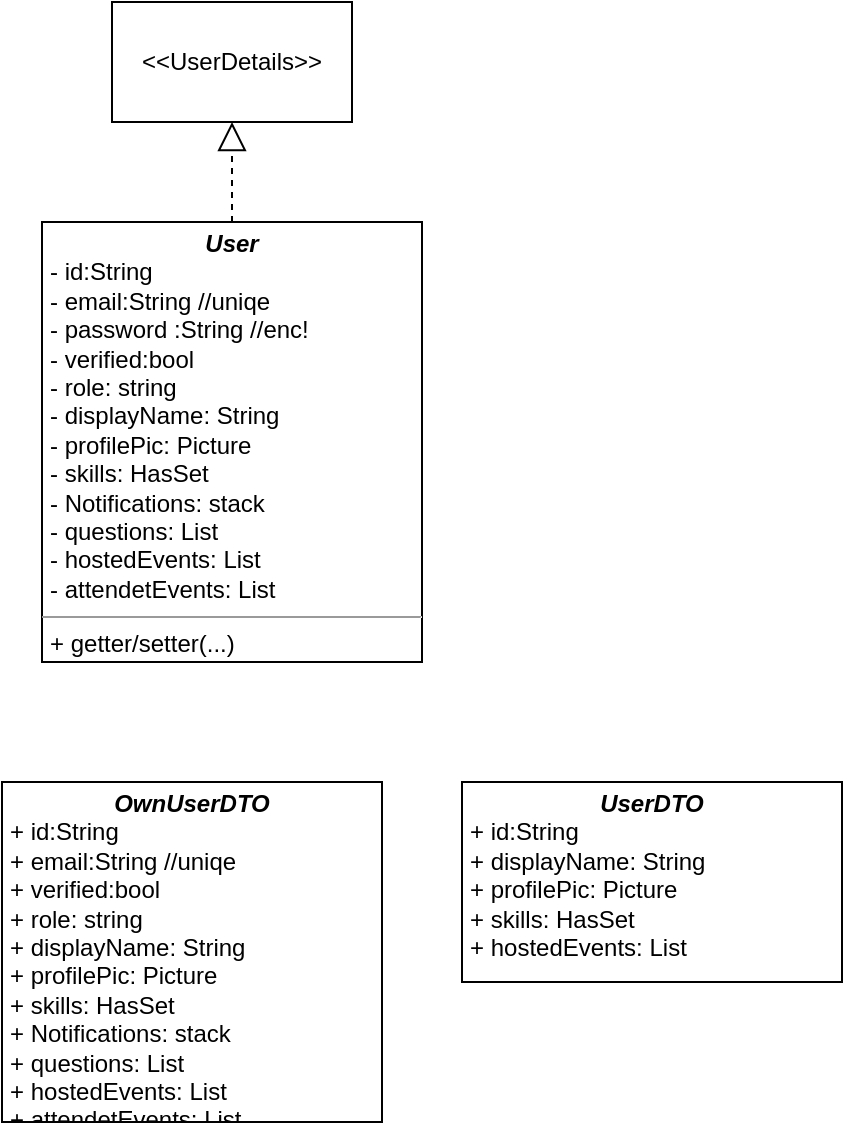 <mxfile version="26.2.9">
  <diagram name="Page-1" id="c4acf3e9-155e-7222-9cf6-157b1a14988f">
    <mxGraphModel dx="504" dy="768" grid="1" gridSize="10" guides="1" tooltips="1" connect="1" arrows="1" fold="1" page="1" pageScale="1" pageWidth="850" pageHeight="1100" background="none" math="0" shadow="0">
      <root>
        <mxCell id="0" />
        <mxCell id="1" parent="0" />
        <mxCell id="IUhZ6zbYih3CyhkH1RtU-1" value="&lt;p style=&quot;margin:0px;margin-top:4px;text-align:center;&quot;&gt;&lt;i style=&quot;background-color: transparent; color: light-dark(rgb(0, 0, 0), rgb(255, 255, 255));&quot;&gt;&lt;b&gt;User&lt;/b&gt;&lt;/i&gt;&lt;/p&gt;&lt;p style=&quot;margin:0px;margin-left:4px;&quot;&gt;- id:String&lt;/p&gt;&lt;p style=&quot;margin:0px;margin-left:4px;&quot;&gt;- email:String //uniqe&lt;/p&gt;&lt;p style=&quot;margin:0px;margin-left:4px;&quot;&gt;- password :String //enc!&lt;/p&gt;&lt;p style=&quot;margin:0px;margin-left:4px;&quot;&gt;- verified:bool&lt;/p&gt;&lt;p style=&quot;margin:0px;margin-left:4px;&quot;&gt;- role: string&lt;/p&gt;&lt;p style=&quot;margin:0px;margin-left:4px;&quot;&gt;- displayName: String&lt;br&gt;- profilePic: Picture&lt;br&gt;&lt;/p&gt;&lt;p style=&quot;margin:0px;margin-left:4px;&quot;&gt;- skills: HasSet&lt;/p&gt;&lt;p style=&quot;margin:0px;margin-left:4px;&quot;&gt;- Notifications: stack&lt;/p&gt;&lt;p style=&quot;margin:0px;margin-left:4px;&quot;&gt;- questions: Lis&lt;span style=&quot;background-color: transparent; color: light-dark(rgb(0, 0, 0), rgb(255, 255, 255));&quot;&gt;t&lt;/span&gt;&lt;/p&gt;&lt;p style=&quot;margin:0px;margin-left:4px;&quot;&gt;&lt;span style=&quot;background-color: transparent; color: light-dark(rgb(0, 0, 0), rgb(255, 255, 255));&quot;&gt;- hostedEvents: List&lt;/span&gt;&lt;/p&gt;&lt;p style=&quot;margin:0px;margin-left:4px;&quot;&gt;&lt;span style=&quot;background-color: transparent; color: light-dark(rgb(0, 0, 0), rgb(255, 255, 255));&quot;&gt;- attendetEvents: List&lt;/span&gt;&lt;/p&gt;&lt;hr size=&quot;1&quot;&gt;&lt;p style=&quot;margin:0px;margin-left:4px;&quot;&gt;+ getter/setter(...)&lt;/p&gt;" style="verticalAlign=top;align=left;overflow=fill;fontSize=12;fontFamily=Helvetica;html=1;rounded=0;shadow=0;comic=0;labelBackgroundColor=none;strokeWidth=1" vertex="1" parent="1">
          <mxGeometry x="60" y="140" width="190" height="220" as="geometry" />
        </mxCell>
        <mxCell id="IUhZ6zbYih3CyhkH1RtU-2" value="&amp;lt;&amp;lt;UserDetails&amp;gt;&amp;gt;" style="rounded=0;whiteSpace=wrap;html=1;" vertex="1" parent="1">
          <mxGeometry x="95" y="30" width="120" height="60" as="geometry" />
        </mxCell>
        <mxCell id="IUhZ6zbYih3CyhkH1RtU-3" value="" style="endArrow=block;dashed=1;endFill=0;endSize=12;html=1;rounded=0;entryX=0.5;entryY=1;entryDx=0;entryDy=0;exitX=0.5;exitY=0;exitDx=0;exitDy=0;" edge="1" parent="1" source="IUhZ6zbYih3CyhkH1RtU-1" target="IUhZ6zbYih3CyhkH1RtU-2">
          <mxGeometry width="160" relative="1" as="geometry">
            <mxPoint x="70" y="70" as="sourcePoint" />
            <mxPoint x="230" y="70" as="targetPoint" />
          </mxGeometry>
        </mxCell>
        <mxCell id="IUhZ6zbYih3CyhkH1RtU-4" value="&lt;p style=&quot;margin:0px;margin-top:4px;text-align:center;&quot;&gt;&lt;i style=&quot;background-color: transparent; color: light-dark(rgb(0, 0, 0), rgb(255, 255, 255));&quot;&gt;&lt;b&gt;OwnUserDTO&lt;/b&gt;&lt;/i&gt;&lt;/p&gt;&lt;p style=&quot;margin: 0px 0px 0px 4px;&quot;&gt;+ id:String&lt;/p&gt;&lt;p style=&quot;margin:0px;margin-left:4px;&quot;&gt;&lt;span style=&quot;background-color: transparent; color: light-dark(rgb(0, 0, 0), rgb(255, 255, 255));&quot;&gt;+ email:String //uniqe&lt;/span&gt;&lt;/p&gt;&lt;p style=&quot;margin:0px;margin-left:4px;&quot;&gt;&lt;span style=&quot;background-color: transparent; color: light-dark(rgb(0, 0, 0), rgb(255, 255, 255));&quot;&gt;+ verified:bool&lt;/span&gt;&lt;/p&gt;&lt;p style=&quot;margin:0px;margin-left:4px;&quot;&gt;&lt;span style=&quot;background-color: transparent; color: light-dark(rgb(0, 0, 0), rgb(255, 255, 255));&quot;&gt;+ role: string&lt;/span&gt;&lt;/p&gt;&lt;p style=&quot;margin:0px;margin-left:4px;&quot;&gt;+ displayName: String&lt;br&gt;+ profilePic: Picture&lt;br&gt;&lt;/p&gt;&lt;p style=&quot;margin:0px;margin-left:4px;&quot;&gt;+ skills: HasSet&lt;/p&gt;&lt;p style=&quot;margin:0px;margin-left:4px;&quot;&gt;+ Notifications: stack&lt;/p&gt;&lt;p style=&quot;margin:0px;margin-left:4px;&quot;&gt;+ questions: Lis&lt;span style=&quot;background-color: transparent; color: light-dark(rgb(0, 0, 0), rgb(255, 255, 255));&quot;&gt;t&lt;/span&gt;&lt;/p&gt;&lt;p style=&quot;margin:0px;margin-left:4px;&quot;&gt;&lt;span style=&quot;background-color: transparent; color: light-dark(rgb(0, 0, 0), rgb(255, 255, 255));&quot;&gt;+ hostedEvents: List&lt;/span&gt;&lt;/p&gt;&lt;p style=&quot;margin:0px;margin-left:4px;&quot;&gt;&lt;span style=&quot;background-color: transparent; color: light-dark(rgb(0, 0, 0), rgb(255, 255, 255));&quot;&gt;+ attendetEvents: List&lt;/span&gt;&lt;/p&gt;" style="verticalAlign=top;align=left;overflow=fill;fontSize=12;fontFamily=Helvetica;html=1;rounded=0;shadow=0;comic=0;labelBackgroundColor=none;strokeWidth=1" vertex="1" parent="1">
          <mxGeometry x="40" y="420" width="190" height="170" as="geometry" />
        </mxCell>
        <mxCell id="IUhZ6zbYih3CyhkH1RtU-5" value="&lt;p style=&quot;margin:0px;margin-top:4px;text-align:center;&quot;&gt;&lt;i style=&quot;background-color: transparent; color: light-dark(rgb(0, 0, 0), rgb(255, 255, 255));&quot;&gt;&lt;b&gt;UserDTO&lt;/b&gt;&lt;/i&gt;&lt;/p&gt;&lt;p style=&quot;margin: 0px 0px 0px 4px;&quot;&gt;+ id:String&lt;/p&gt;&lt;p style=&quot;margin:0px;margin-left:4px;&quot;&gt;+ displayName: String&lt;br&gt;+ profilePic: Picture&lt;br&gt;&lt;/p&gt;&lt;p style=&quot;margin:0px;margin-left:4px;&quot;&gt;+ skills: HasSet&lt;/p&gt;&lt;p style=&quot;margin:0px;margin-left:4px;&quot;&gt;&lt;span style=&quot;background-color: transparent; color: light-dark(rgb(0, 0, 0), rgb(255, 255, 255));&quot;&gt;+ hostedEvents: List&lt;/span&gt;&lt;/p&gt;" style="verticalAlign=top;align=left;overflow=fill;fontSize=12;fontFamily=Helvetica;html=1;rounded=0;shadow=0;comic=0;labelBackgroundColor=none;strokeWidth=1" vertex="1" parent="1">
          <mxGeometry x="270" y="420" width="190" height="100" as="geometry" />
        </mxCell>
      </root>
    </mxGraphModel>
  </diagram>
</mxfile>
